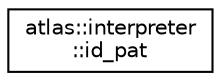 digraph "Graphical Class Hierarchy"
{
  edge [fontname="Helvetica",fontsize="10",labelfontname="Helvetica",labelfontsize="10"];
  node [fontname="Helvetica",fontsize="10",shape=record];
  rankdir="LR";
  Node1 [label="atlas::interpreter\l::id_pat",height=0.2,width=0.4,color="black", fillcolor="white", style="filled",URL="$structatlas_1_1interpreter_1_1id__pat.html"];
}
